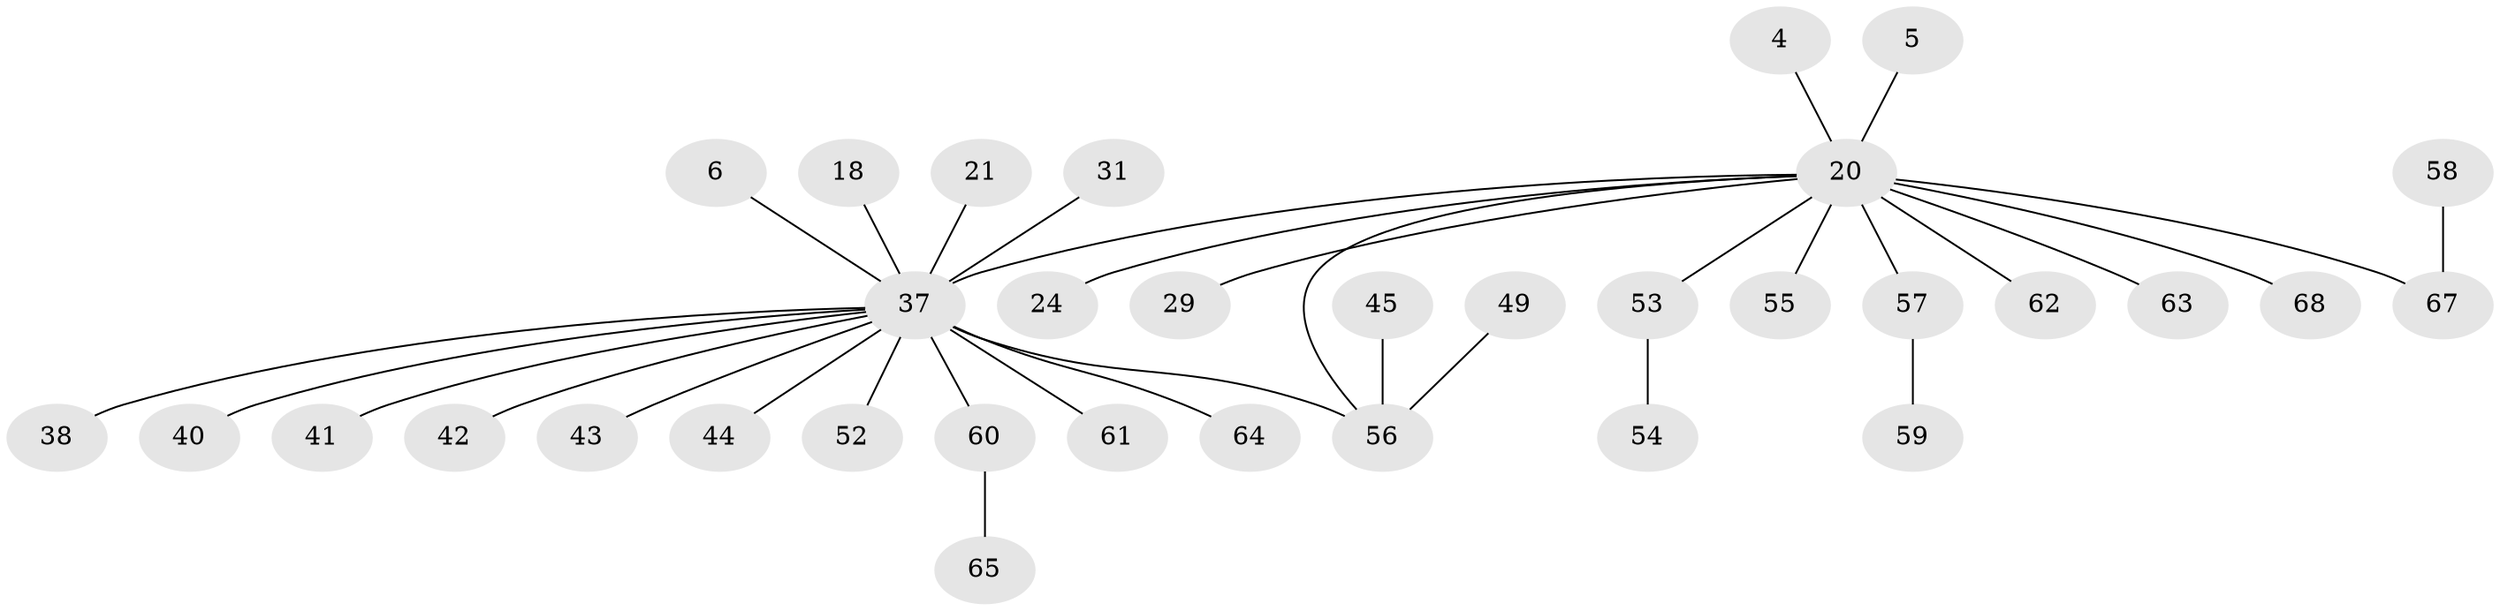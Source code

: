 // original degree distribution, {19: 0.014705882352941176, 17: 0.014705882352941176, 3: 0.10294117647058823, 1: 0.5294117647058824, 7: 0.014705882352941176, 2: 0.27941176470588236, 4: 0.04411764705882353}
// Generated by graph-tools (version 1.1) at 2025/48/03/09/25 04:48:46]
// undirected, 34 vertices, 34 edges
graph export_dot {
graph [start="1"]
  node [color=gray90,style=filled];
  4;
  5;
  6;
  18 [super="+3+11"];
  20 [super="+2"];
  21;
  24;
  29;
  31;
  37 [super="+35+1"];
  38;
  40;
  41;
  42;
  43;
  44;
  45 [super="+23"];
  49;
  52 [super="+36"];
  53;
  54;
  55 [super="+50"];
  56 [super="+14+27+47"];
  57 [super="+39"];
  58 [super="+46"];
  59;
  60 [super="+22"];
  61;
  62 [super="+51"];
  63;
  64 [super="+33"];
  65 [super="+30"];
  67 [super="+28+66"];
  68;
  4 -- 20;
  5 -- 20;
  6 -- 37;
  18 -- 37;
  20 -- 63;
  20 -- 67 [weight=3];
  20 -- 68;
  20 -- 24;
  20 -- 29;
  20 -- 53;
  20 -- 57 [weight=2];
  20 -- 56 [weight=2];
  20 -- 37 [weight=2];
  20 -- 55;
  20 -- 62;
  21 -- 37;
  31 -- 37;
  37 -- 64 [weight=2];
  37 -- 38;
  37 -- 40;
  37 -- 41;
  37 -- 42;
  37 -- 43;
  37 -- 44;
  37 -- 56;
  37 -- 60 [weight=2];
  37 -- 61;
  37 -- 52;
  45 -- 56;
  49 -- 56;
  53 -- 54;
  57 -- 59;
  58 -- 67;
  60 -- 65;
}

